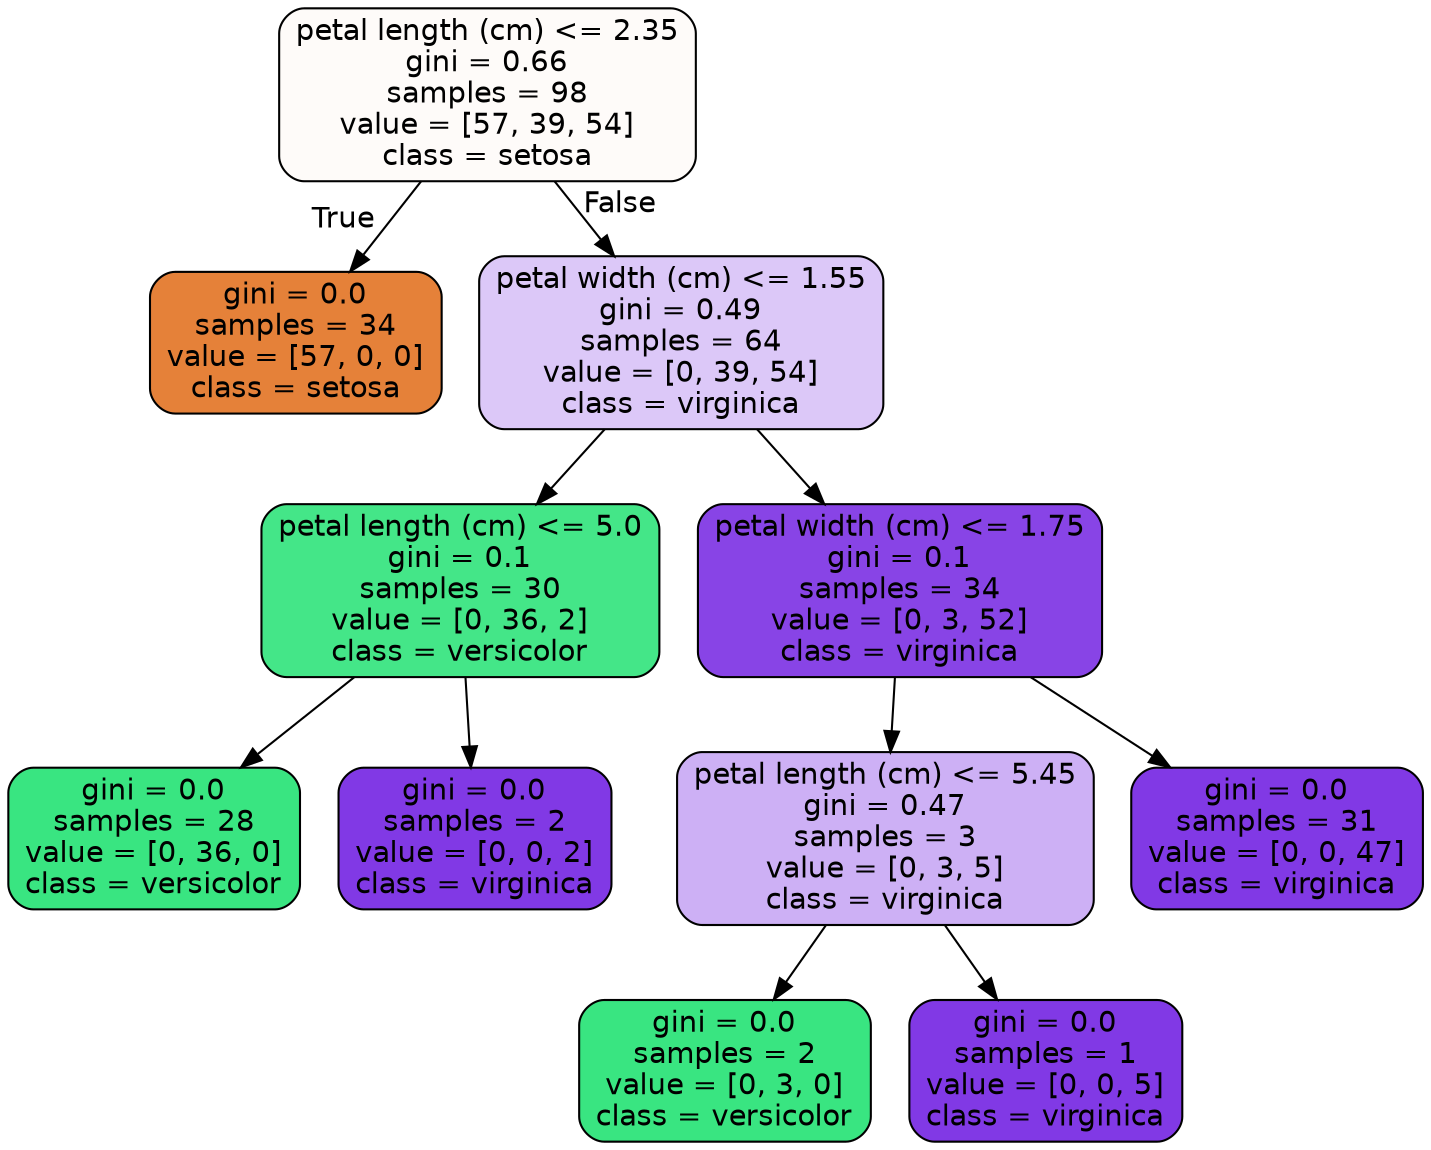 digraph Tree {
node [shape=box, style="filled, rounded", color="black", fontname=helvetica] ;
edge [fontname=helvetica] ;
0 [label="petal length (cm) <= 2.35\ngini = 0.66\nsamples = 98\nvalue = [57, 39, 54]\nclass = setosa", fillcolor="#fefbf9"] ;
1 [label="gini = 0.0\nsamples = 34\nvalue = [57, 0, 0]\nclass = setosa", fillcolor="#e58139"] ;
0 -> 1 [labeldistance=2.5, labelangle=45, headlabel="True"] ;
2 [label="petal width (cm) <= 1.55\ngini = 0.49\nsamples = 64\nvalue = [0, 39, 54]\nclass = virginica", fillcolor="#dcc8f8"] ;
0 -> 2 [labeldistance=2.5, labelangle=-45, headlabel="False"] ;
3 [label="petal length (cm) <= 5.0\ngini = 0.1\nsamples = 30\nvalue = [0, 36, 2]\nclass = versicolor", fillcolor="#44e688"] ;
2 -> 3 ;
4 [label="gini = 0.0\nsamples = 28\nvalue = [0, 36, 0]\nclass = versicolor", fillcolor="#39e581"] ;
3 -> 4 ;
5 [label="gini = 0.0\nsamples = 2\nvalue = [0, 0, 2]\nclass = virginica", fillcolor="#8139e5"] ;
3 -> 5 ;
6 [label="petal width (cm) <= 1.75\ngini = 0.1\nsamples = 34\nvalue = [0, 3, 52]\nclass = virginica", fillcolor="#8844e6"] ;
2 -> 6 ;
7 [label="petal length (cm) <= 5.45\ngini = 0.47\nsamples = 3\nvalue = [0, 3, 5]\nclass = virginica", fillcolor="#cdb0f5"] ;
6 -> 7 ;
8 [label="gini = 0.0\nsamples = 2\nvalue = [0, 3, 0]\nclass = versicolor", fillcolor="#39e581"] ;
7 -> 8 ;
9 [label="gini = 0.0\nsamples = 1\nvalue = [0, 0, 5]\nclass = virginica", fillcolor="#8139e5"] ;
7 -> 9 ;
10 [label="gini = 0.0\nsamples = 31\nvalue = [0, 0, 47]\nclass = virginica", fillcolor="#8139e5"] ;
6 -> 10 ;
}
